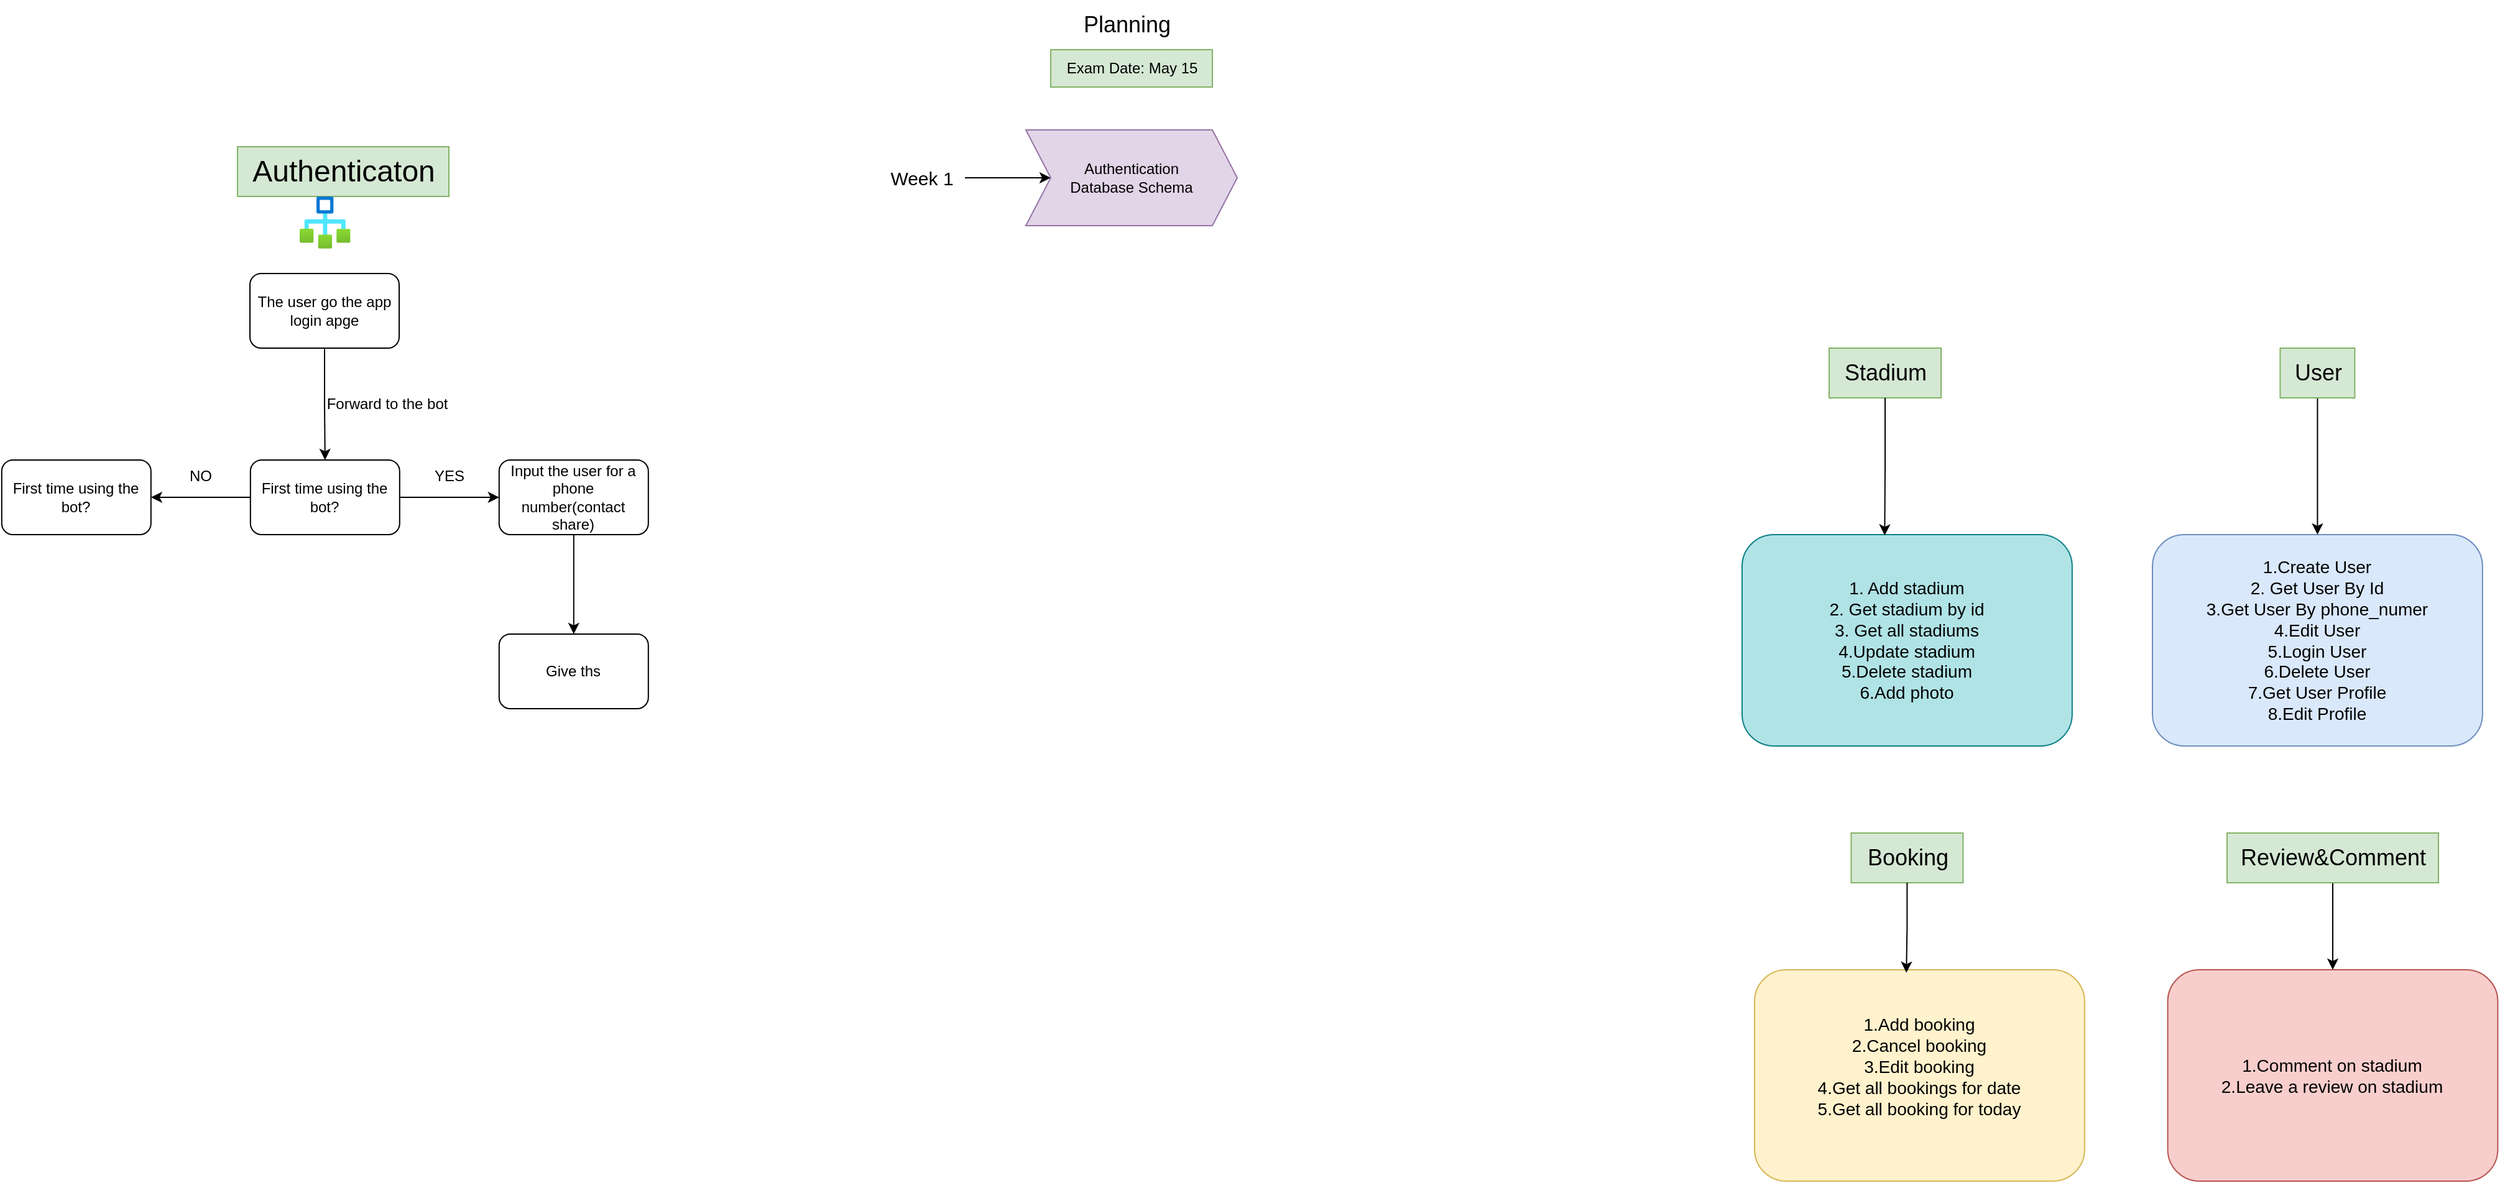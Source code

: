 <mxfile version="24.4.0" type="github">
  <diagram name="Page-1" id="hInzUNneLPHOLosXJN6D">
    <mxGraphModel dx="1740" dy="461" grid="1" gridSize="10" guides="1" tooltips="1" connect="1" arrows="1" fold="1" page="1" pageScale="1" pageWidth="827" pageHeight="1169" math="0" shadow="0">
      <root>
        <mxCell id="0" />
        <mxCell id="1" parent="0" />
        <mxCell id="cZKXpoZEI517EeOuTU6T-1" value="&lt;font style=&quot;font-size: 18px;&quot;&gt;Planning&lt;/font&gt;" style="text;html=1;align=center;verticalAlign=middle;resizable=0;points=[];autosize=1;strokeColor=none;fillColor=none;" parent="1" vertex="1">
          <mxGeometry x="300" width="90" height="40" as="geometry" />
        </mxCell>
        <mxCell id="cZKXpoZEI517EeOuTU6T-3" value="Exam Date: May 15" style="text;html=1;align=center;verticalAlign=middle;resizable=0;points=[];autosize=1;strokeColor=#82b366;fillColor=#d5e8d4;" parent="1" vertex="1">
          <mxGeometry x="284" y="40" width="130" height="30" as="geometry" />
        </mxCell>
        <mxCell id="cZKXpoZEI517EeOuTU6T-4" value="" style="shape=image;html=1;verticalAlign=top;verticalLabelPosition=bottom;labelBackgroundColor=#ffffff;imageAspect=0;aspect=fixed;image=https://cdn3.iconfinder.com/data/icons/flat-office-icons-1/140/Artboard_1-11-128.png" parent="1" vertex="1">
          <mxGeometry x="250" y="40" width="30" height="30" as="geometry" />
        </mxCell>
        <mxCell id="cZKXpoZEI517EeOuTU6T-5" value="" style="shape=image;html=1;verticalAlign=top;verticalLabelPosition=bottom;labelBackgroundColor=#ffffff;imageAspect=0;aspect=fixed;image=https://cdn4.iconfinder.com/data/icons/online-shop-7/128/calendar-event-planning-128.png" parent="1" vertex="1">
          <mxGeometry x="390" y="5" width="30" height="30" as="geometry" />
        </mxCell>
        <mxCell id="cZKXpoZEI517EeOuTU6T-8" value="" style="edgeStyle=orthogonalEdgeStyle;rounded=0;orthogonalLoop=1;jettySize=auto;html=1;" parent="1" source="cZKXpoZEI517EeOuTU6T-6" target="cZKXpoZEI517EeOuTU6T-7" edge="1">
          <mxGeometry relative="1" as="geometry" />
        </mxCell>
        <mxCell id="cZKXpoZEI517EeOuTU6T-6" value="&lt;font style=&quot;font-size: 15px;&quot;&gt;Week 1&lt;/font&gt;" style="text;html=1;align=center;verticalAlign=middle;resizable=0;points=[];autosize=1;strokeColor=none;fillColor=none;" parent="1" vertex="1">
          <mxGeometry x="145" y="128" width="70" height="30" as="geometry" />
        </mxCell>
        <mxCell id="cZKXpoZEI517EeOuTU6T-7" value="Authentication&lt;div&gt;Database Schema&lt;/div&gt;" style="shape=step;perimeter=stepPerimeter;whiteSpace=wrap;html=1;fixedSize=1;fillColor=#e1d5e7;strokeColor=#9673a6;" parent="1" vertex="1">
          <mxGeometry x="264" y="104.5" width="170" height="77" as="geometry" />
        </mxCell>
        <mxCell id="cZKXpoZEI517EeOuTU6T-19" value="&lt;font style=&quot;font-size: 14px;&quot;&gt;1.Create User&lt;/font&gt;&lt;div style=&quot;font-size: 14px;&quot;&gt;&lt;font style=&quot;font-size: 14px;&quot;&gt;2. Get User By Id&lt;br&gt;&lt;/font&gt;&lt;/div&gt;&lt;div style=&quot;font-size: 14px;&quot;&gt;&lt;font style=&quot;font-size: 14px;&quot;&gt;3.Get User By phone_numer&lt;/font&gt;&lt;/div&gt;&lt;div style=&quot;font-size: 14px;&quot;&gt;&lt;font style=&quot;font-size: 14px;&quot;&gt;4.Edit User&lt;/font&gt;&lt;/div&gt;&lt;div style=&quot;font-size: 14px;&quot;&gt;&lt;font style=&quot;font-size: 14px;&quot;&gt;5.Login User&lt;/font&gt;&lt;/div&gt;&lt;div style=&quot;font-size: 14px;&quot;&gt;&lt;font style=&quot;font-size: 14px;&quot;&gt;6.Delete User&lt;/font&gt;&lt;/div&gt;&lt;div style=&quot;font-size: 14px;&quot;&gt;&lt;font style=&quot;font-size: 14px;&quot;&gt;7.Get User Profile&lt;/font&gt;&lt;/div&gt;&lt;div style=&quot;font-size: 14px;&quot;&gt;&lt;font style=&quot;font-size: 14px;&quot;&gt;8.Edit Profile&lt;/font&gt;&lt;/div&gt;" style="rounded=1;whiteSpace=wrap;html=1;fillColor=#dae8fc;strokeColor=#6c8ebf;" parent="1" vertex="1">
          <mxGeometry x="1170.01" y="430" width="265.43" height="170" as="geometry" />
        </mxCell>
        <mxCell id="cZKXpoZEI517EeOuTU6T-22" style="edgeStyle=orthogonalEdgeStyle;rounded=0;orthogonalLoop=1;jettySize=auto;html=1;" parent="1" source="cZKXpoZEI517EeOuTU6T-21" target="cZKXpoZEI517EeOuTU6T-19" edge="1">
          <mxGeometry relative="1" as="geometry" />
        </mxCell>
        <mxCell id="cZKXpoZEI517EeOuTU6T-21" value="&lt;font style=&quot;font-size: 18px;&quot;&gt;User&lt;/font&gt;" style="text;html=1;align=center;verticalAlign=middle;resizable=0;points=[];autosize=1;strokeColor=#82b366;fillColor=#d5e8d4;" parent="1" vertex="1">
          <mxGeometry x="1272.72" y="280" width="60" height="40" as="geometry" />
        </mxCell>
        <mxCell id="-iIECcJNtRa6xu_7U_by-1" value="&lt;span style=&quot;font-size: 14px;&quot;&gt;1. Add stadium&lt;/span&gt;&lt;div&gt;&lt;span style=&quot;font-size: 14px;&quot;&gt;2. Get stadium by id&lt;/span&gt;&lt;/div&gt;&lt;div&gt;&lt;span style=&quot;font-size: 14px;&quot;&gt;3. Get all stadiums&lt;/span&gt;&lt;/div&gt;&lt;div&gt;&lt;span style=&quot;font-size: 14px;&quot;&gt;4.Update stadium&lt;/span&gt;&lt;/div&gt;&lt;div&gt;&lt;span style=&quot;font-size: 14px;&quot;&gt;5.Delete stadium&lt;/span&gt;&lt;/div&gt;&lt;div&gt;&lt;span style=&quot;font-size: 14px;&quot;&gt;6.Add photo&lt;/span&gt;&lt;/div&gt;" style="rounded=1;whiteSpace=wrap;html=1;fillColor=#b0e3e6;strokeColor=#0e8088;" parent="1" vertex="1">
          <mxGeometry x="840" y="430" width="265.43" height="170" as="geometry" />
        </mxCell>
        <mxCell id="-iIECcJNtRa6xu_7U_by-3" value="&lt;font style=&quot;font-size: 18px;&quot;&gt;Stadium&lt;/font&gt;" style="text;html=1;align=center;verticalAlign=middle;resizable=0;points=[];autosize=1;strokeColor=#82b366;fillColor=#d5e8d4;" parent="1" vertex="1">
          <mxGeometry x="910" y="280" width="90" height="40" as="geometry" />
        </mxCell>
        <mxCell id="-iIECcJNtRa6xu_7U_by-8" style="edgeStyle=orthogonalEdgeStyle;rounded=0;orthogonalLoop=1;jettySize=auto;html=1;entryX=0.432;entryY=0.004;entryDx=0;entryDy=0;entryPerimeter=0;" parent="1" source="-iIECcJNtRa6xu_7U_by-3" target="-iIECcJNtRa6xu_7U_by-1" edge="1">
          <mxGeometry relative="1" as="geometry" />
        </mxCell>
        <mxCell id="-iIECcJNtRa6xu_7U_by-9" value="&lt;span style=&quot;font-size: 14px;&quot;&gt;1.Add booking&lt;/span&gt;&lt;div&gt;&lt;span style=&quot;font-size: 14px;&quot;&gt;2.Cancel booking&lt;/span&gt;&lt;/div&gt;&lt;div&gt;&lt;span style=&quot;font-size: 14px;&quot;&gt;3.Edit booking&lt;/span&gt;&lt;/div&gt;&lt;div&gt;&lt;span style=&quot;font-size: 14px;&quot;&gt;4.Get all bookings for date&lt;/span&gt;&lt;/div&gt;&lt;div&gt;&lt;span style=&quot;font-size: 14px;&quot;&gt;5.Get all booking for today&lt;/span&gt;&lt;/div&gt;&lt;div&gt;&lt;br&gt;&lt;/div&gt;" style="rounded=1;whiteSpace=wrap;html=1;fillColor=#fff2cc;strokeColor=#d6b656;" parent="1" vertex="1">
          <mxGeometry x="850" y="780" width="265.43" height="170" as="geometry" />
        </mxCell>
        <mxCell id="-iIECcJNtRa6xu_7U_by-10" value="&lt;font style=&quot;font-size: 18px;&quot;&gt;Booking&lt;/font&gt;" style="text;html=1;align=center;verticalAlign=middle;resizable=0;points=[];autosize=1;fillColor=#d5e8d4;strokeColor=#82b366;" parent="1" vertex="1">
          <mxGeometry x="927.71" y="670" width="90" height="40" as="geometry" />
        </mxCell>
        <mxCell id="-iIECcJNtRa6xu_7U_by-12" value="&lt;div&gt;&lt;span style=&quot;font-size: 14px;&quot;&gt;1.Comment on stadium&lt;/span&gt;&lt;/div&gt;&lt;div&gt;&lt;span style=&quot;font-size: 14px;&quot;&gt;2.Leave a review on stadium&lt;/span&gt;&lt;/div&gt;" style="rounded=1;whiteSpace=wrap;html=1;fillColor=#f8cecc;strokeColor=#b85450;" parent="1" vertex="1">
          <mxGeometry x="1182.29" y="780" width="265.43" height="170" as="geometry" />
        </mxCell>
        <mxCell id="-iIECcJNtRa6xu_7U_by-14" style="edgeStyle=orthogonalEdgeStyle;rounded=0;orthogonalLoop=1;jettySize=auto;html=1;entryX=0.5;entryY=0;entryDx=0;entryDy=0;" parent="1" source="-iIECcJNtRa6xu_7U_by-13" target="-iIECcJNtRa6xu_7U_by-12" edge="1">
          <mxGeometry relative="1" as="geometry" />
        </mxCell>
        <mxCell id="-iIECcJNtRa6xu_7U_by-13" value="&lt;font style=&quot;font-size: 18px;&quot;&gt;Review&amp;amp;Comment&lt;/font&gt;" style="text;html=1;align=center;verticalAlign=middle;resizable=0;points=[];autosize=1;fillColor=#d5e8d4;strokeColor=#82b366;" parent="1" vertex="1">
          <mxGeometry x="1230" y="670" width="170" height="40" as="geometry" />
        </mxCell>
        <mxCell id="-iIECcJNtRa6xu_7U_by-15" style="edgeStyle=orthogonalEdgeStyle;rounded=0;orthogonalLoop=1;jettySize=auto;html=1;entryX=0.46;entryY=0.014;entryDx=0;entryDy=0;entryPerimeter=0;" parent="1" source="-iIECcJNtRa6xu_7U_by-10" target="-iIECcJNtRa6xu_7U_by-9" edge="1">
          <mxGeometry relative="1" as="geometry" />
        </mxCell>
        <mxCell id="21fEb1tnKeL8f97w6cAR-1" value="&lt;font style=&quot;font-size: 24px;&quot;&gt;Authenticaton&lt;/font&gt;" style="text;html=1;align=center;verticalAlign=middle;resizable=0;points=[];autosize=1;strokeColor=#82b366;fillColor=#d5e8d4;" parent="1" vertex="1">
          <mxGeometry x="-370" y="118" width="170" height="40" as="geometry" />
        </mxCell>
        <mxCell id="21fEb1tnKeL8f97w6cAR-3" value="" style="image;aspect=fixed;html=1;points=[];align=center;fontSize=12;image=img/lib/azure2/general/Workflow.svg;" parent="1" vertex="1">
          <mxGeometry x="-320" y="158" width="40.8" height="42" as="geometry" />
        </mxCell>
        <mxCell id="Gk8zhovMI4r60l8H3g6P-3" value="" style="edgeStyle=orthogonalEdgeStyle;rounded=0;orthogonalLoop=1;jettySize=auto;html=1;" edge="1" parent="1" source="Gk8zhovMI4r60l8H3g6P-1" target="Gk8zhovMI4r60l8H3g6P-2">
          <mxGeometry relative="1" as="geometry" />
        </mxCell>
        <mxCell id="Gk8zhovMI4r60l8H3g6P-1" value="The user go the app login apge" style="rounded=1;whiteSpace=wrap;html=1;" vertex="1" parent="1">
          <mxGeometry x="-360" y="220" width="120" height="60" as="geometry" />
        </mxCell>
        <mxCell id="Gk8zhovMI4r60l8H3g6P-7" value="" style="edgeStyle=orthogonalEdgeStyle;rounded=0;orthogonalLoop=1;jettySize=auto;html=1;" edge="1" parent="1" source="Gk8zhovMI4r60l8H3g6P-2" target="Gk8zhovMI4r60l8H3g6P-6">
          <mxGeometry relative="1" as="geometry" />
        </mxCell>
        <mxCell id="Gk8zhovMI4r60l8H3g6P-10" value="" style="edgeStyle=orthogonalEdgeStyle;rounded=0;orthogonalLoop=1;jettySize=auto;html=1;" edge="1" parent="1" source="Gk8zhovMI4r60l8H3g6P-2" target="Gk8zhovMI4r60l8H3g6P-9">
          <mxGeometry relative="1" as="geometry" />
        </mxCell>
        <mxCell id="Gk8zhovMI4r60l8H3g6P-2" value="First time using the bot?" style="rounded=1;whiteSpace=wrap;html=1;" vertex="1" parent="1">
          <mxGeometry x="-359.6" y="370" width="120" height="60" as="geometry" />
        </mxCell>
        <mxCell id="Gk8zhovMI4r60l8H3g6P-4" value="Forward to the bot" style="text;html=1;align=center;verticalAlign=middle;resizable=0;points=[];autosize=1;strokeColor=none;fillColor=none;rotation=0;" vertex="1" parent="1">
          <mxGeometry x="-310" y="310" width="120" height="30" as="geometry" />
        </mxCell>
        <mxCell id="Gk8zhovMI4r60l8H3g6P-13" value="" style="edgeStyle=orthogonalEdgeStyle;rounded=0;orthogonalLoop=1;jettySize=auto;html=1;" edge="1" parent="1" source="Gk8zhovMI4r60l8H3g6P-6" target="Gk8zhovMI4r60l8H3g6P-12">
          <mxGeometry relative="1" as="geometry" />
        </mxCell>
        <mxCell id="Gk8zhovMI4r60l8H3g6P-6" value="Input the user for a phone number(contact share)" style="rounded=1;whiteSpace=wrap;html=1;" vertex="1" parent="1">
          <mxGeometry x="-159.6" y="370" width="120" height="60" as="geometry" />
        </mxCell>
        <mxCell id="Gk8zhovMI4r60l8H3g6P-8" value="YES" style="text;html=1;align=center;verticalAlign=middle;resizable=0;points=[];autosize=1;strokeColor=none;fillColor=none;" vertex="1" parent="1">
          <mxGeometry x="-225" y="368" width="50" height="30" as="geometry" />
        </mxCell>
        <mxCell id="Gk8zhovMI4r60l8H3g6P-9" value="First time using the bot?" style="rounded=1;whiteSpace=wrap;html=1;" vertex="1" parent="1">
          <mxGeometry x="-559.6" y="370" width="120" height="60" as="geometry" />
        </mxCell>
        <mxCell id="Gk8zhovMI4r60l8H3g6P-11" value="NO" style="text;html=1;align=center;verticalAlign=middle;resizable=0;points=[];autosize=1;strokeColor=none;fillColor=none;" vertex="1" parent="1">
          <mxGeometry x="-420" y="368" width="40" height="30" as="geometry" />
        </mxCell>
        <mxCell id="Gk8zhovMI4r60l8H3g6P-12" value="Give ths" style="rounded=1;whiteSpace=wrap;html=1;" vertex="1" parent="1">
          <mxGeometry x="-159.6" y="510" width="120" height="60" as="geometry" />
        </mxCell>
      </root>
    </mxGraphModel>
  </diagram>
</mxfile>
